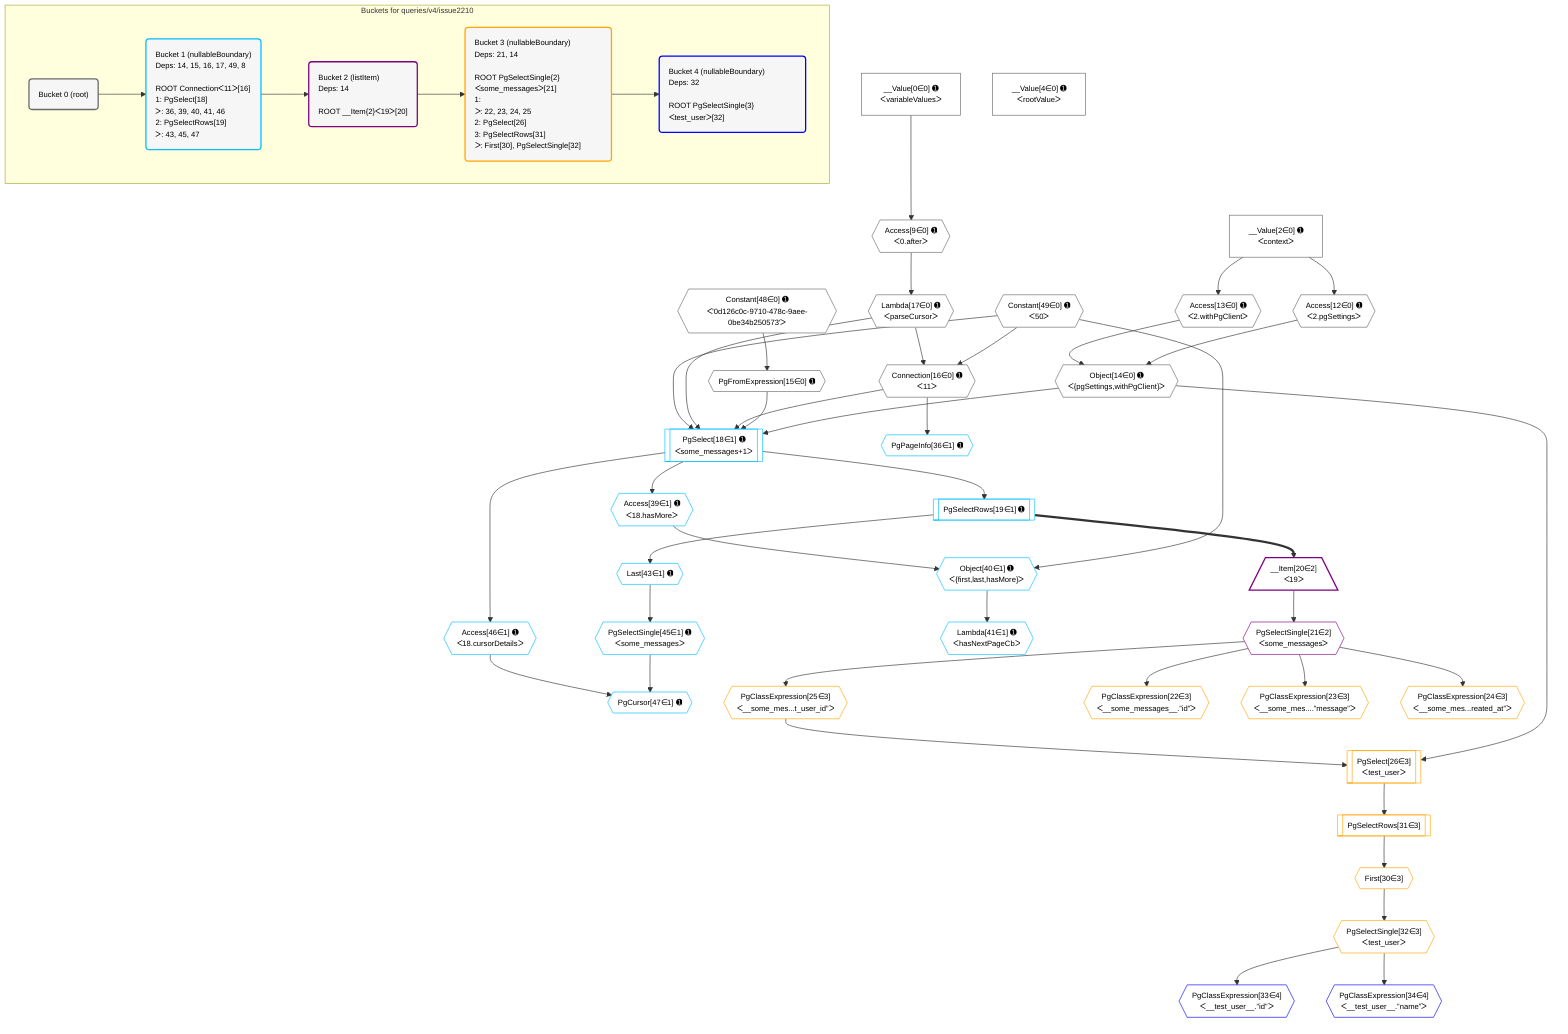 %%{init: {'themeVariables': { 'fontSize': '12px'}}}%%
graph TD
    classDef path fill:#eee,stroke:#000,color:#000
    classDef plan fill:#fff,stroke-width:1px,color:#000
    classDef itemplan fill:#fff,stroke-width:2px,color:#000
    classDef unbatchedplan fill:#dff,stroke-width:1px,color:#000
    classDef sideeffectplan fill:#fcc,stroke-width:2px,color:#000
    classDef bucket fill:#f6f6f6,color:#000,stroke-width:2px,text-align:left


    %% plan dependencies
    Object14{{"Object[14∈0] ➊<br />ᐸ{pgSettings,withPgClient}ᐳ"}}:::plan
    Access12{{"Access[12∈0] ➊<br />ᐸ2.pgSettingsᐳ"}}:::plan
    Access13{{"Access[13∈0] ➊<br />ᐸ2.withPgClientᐳ"}}:::plan
    Access12 & Access13 --> Object14
    Connection16{{"Connection[16∈0] ➊<br />ᐸ11ᐳ"}}:::plan
    Constant49{{"Constant[49∈0] ➊<br />ᐸ50ᐳ"}}:::plan
    Lambda17{{"Lambda[17∈0] ➊<br />ᐸparseCursorᐳ"}}:::plan
    Constant49 & Lambda17 --> Connection16
    Access9{{"Access[9∈0] ➊<br />ᐸ0.afterᐳ"}}:::plan
    __Value0["__Value[0∈0] ➊<br />ᐸvariableValuesᐳ"]:::plan
    __Value0 --> Access9
    __Value2["__Value[2∈0] ➊<br />ᐸcontextᐳ"]:::plan
    __Value2 --> Access12
    __Value2 --> Access13
    PgFromExpression15{{"PgFromExpression[15∈0] ➊"}}:::plan
    Constant48{{"Constant[48∈0] ➊<br />ᐸ'0d126c0c-9710-478c-9aee-0be34b250573'ᐳ"}}:::plan
    Constant48 --> PgFromExpression15
    Access9 --> Lambda17
    __Value4["__Value[4∈0] ➊<br />ᐸrootValueᐳ"]:::plan
    PgSelect18[["PgSelect[18∈1] ➊<br />ᐸsome_messages+1ᐳ"]]:::plan
    Object14 & PgFromExpression15 & Connection16 & Lambda17 & Constant49 --> PgSelect18
    Object40{{"Object[40∈1] ➊<br />ᐸ{first,last,hasMore}ᐳ"}}:::plan
    Access39{{"Access[39∈1] ➊<br />ᐸ18.hasMoreᐳ"}}:::plan
    Constant49 & Access39 --> Object40
    PgCursor47{{"PgCursor[47∈1] ➊"}}:::plan
    PgSelectSingle45{{"PgSelectSingle[45∈1] ➊<br />ᐸsome_messagesᐳ"}}:::plan
    Access46{{"Access[46∈1] ➊<br />ᐸ18.cursorDetailsᐳ"}}:::plan
    PgSelectSingle45 & Access46 --> PgCursor47
    PgSelectRows19[["PgSelectRows[19∈1] ➊"]]:::plan
    PgSelect18 --> PgSelectRows19
    PgPageInfo36{{"PgPageInfo[36∈1] ➊"}}:::plan
    Connection16 --> PgPageInfo36
    PgSelect18 --> Access39
    Lambda41{{"Lambda[41∈1] ➊<br />ᐸhasNextPageCbᐳ"}}:::plan
    Object40 --> Lambda41
    Last43{{"Last[43∈1] ➊"}}:::plan
    PgSelectRows19 --> Last43
    Last43 --> PgSelectSingle45
    PgSelect18 --> Access46
    __Item20[/"__Item[20∈2]<br />ᐸ19ᐳ"\]:::itemplan
    PgSelectRows19 ==> __Item20
    PgSelectSingle21{{"PgSelectSingle[21∈2]<br />ᐸsome_messagesᐳ"}}:::plan
    __Item20 --> PgSelectSingle21
    PgSelect26[["PgSelect[26∈3]<br />ᐸtest_userᐳ"]]:::plan
    PgClassExpression25{{"PgClassExpression[25∈3]<br />ᐸ__some_mes...t_user_id”ᐳ"}}:::plan
    Object14 & PgClassExpression25 --> PgSelect26
    PgClassExpression22{{"PgClassExpression[22∈3]<br />ᐸ__some_messages__.”id”ᐳ"}}:::plan
    PgSelectSingle21 --> PgClassExpression22
    PgClassExpression23{{"PgClassExpression[23∈3]<br />ᐸ__some_mes....”message”ᐳ"}}:::plan
    PgSelectSingle21 --> PgClassExpression23
    PgClassExpression24{{"PgClassExpression[24∈3]<br />ᐸ__some_mes...reated_at”ᐳ"}}:::plan
    PgSelectSingle21 --> PgClassExpression24
    PgSelectSingle21 --> PgClassExpression25
    First30{{"First[30∈3]"}}:::plan
    PgSelectRows31[["PgSelectRows[31∈3]"]]:::plan
    PgSelectRows31 --> First30
    PgSelect26 --> PgSelectRows31
    PgSelectSingle32{{"PgSelectSingle[32∈3]<br />ᐸtest_userᐳ"}}:::plan
    First30 --> PgSelectSingle32
    PgClassExpression33{{"PgClassExpression[33∈4]<br />ᐸ__test_user__.”id”ᐳ"}}:::plan
    PgSelectSingle32 --> PgClassExpression33
    PgClassExpression34{{"PgClassExpression[34∈4]<br />ᐸ__test_user__.”name”ᐳ"}}:::plan
    PgSelectSingle32 --> PgClassExpression34

    %% define steps

    subgraph "Buckets for queries/v4/issue2210"
    Bucket0("Bucket 0 (root)"):::bucket
    classDef bucket0 stroke:#696969
    class Bucket0,__Value0,__Value2,__Value4,Access9,Access12,Access13,Object14,PgFromExpression15,Connection16,Lambda17,Constant48,Constant49 bucket0
    Bucket1("Bucket 1 (nullableBoundary)<br />Deps: 14, 15, 16, 17, 49, 8<br /><br />ROOT Connectionᐸ11ᐳ[16]<br />1: PgSelect[18]<br />ᐳ: 36, 39, 40, 41, 46<br />2: PgSelectRows[19]<br />ᐳ: 43, 45, 47"):::bucket
    classDef bucket1 stroke:#00bfff
    class Bucket1,PgSelect18,PgSelectRows19,PgPageInfo36,Access39,Object40,Lambda41,Last43,PgSelectSingle45,Access46,PgCursor47 bucket1
    Bucket2("Bucket 2 (listItem)<br />Deps: 14<br /><br />ROOT __Item{2}ᐸ19ᐳ[20]"):::bucket
    classDef bucket2 stroke:#7f007f
    class Bucket2,__Item20,PgSelectSingle21 bucket2
    Bucket3("Bucket 3 (nullableBoundary)<br />Deps: 21, 14<br /><br />ROOT PgSelectSingle{2}ᐸsome_messagesᐳ[21]<br />1: <br />ᐳ: 22, 23, 24, 25<br />2: PgSelect[26]<br />3: PgSelectRows[31]<br />ᐳ: First[30], PgSelectSingle[32]"):::bucket
    classDef bucket3 stroke:#ffa500
    class Bucket3,PgClassExpression22,PgClassExpression23,PgClassExpression24,PgClassExpression25,PgSelect26,First30,PgSelectRows31,PgSelectSingle32 bucket3
    Bucket4("Bucket 4 (nullableBoundary)<br />Deps: 32<br /><br />ROOT PgSelectSingle{3}ᐸtest_userᐳ[32]"):::bucket
    classDef bucket4 stroke:#0000ff
    class Bucket4,PgClassExpression33,PgClassExpression34 bucket4
    Bucket0 --> Bucket1
    Bucket1 --> Bucket2
    Bucket2 --> Bucket3
    Bucket3 --> Bucket4
    end